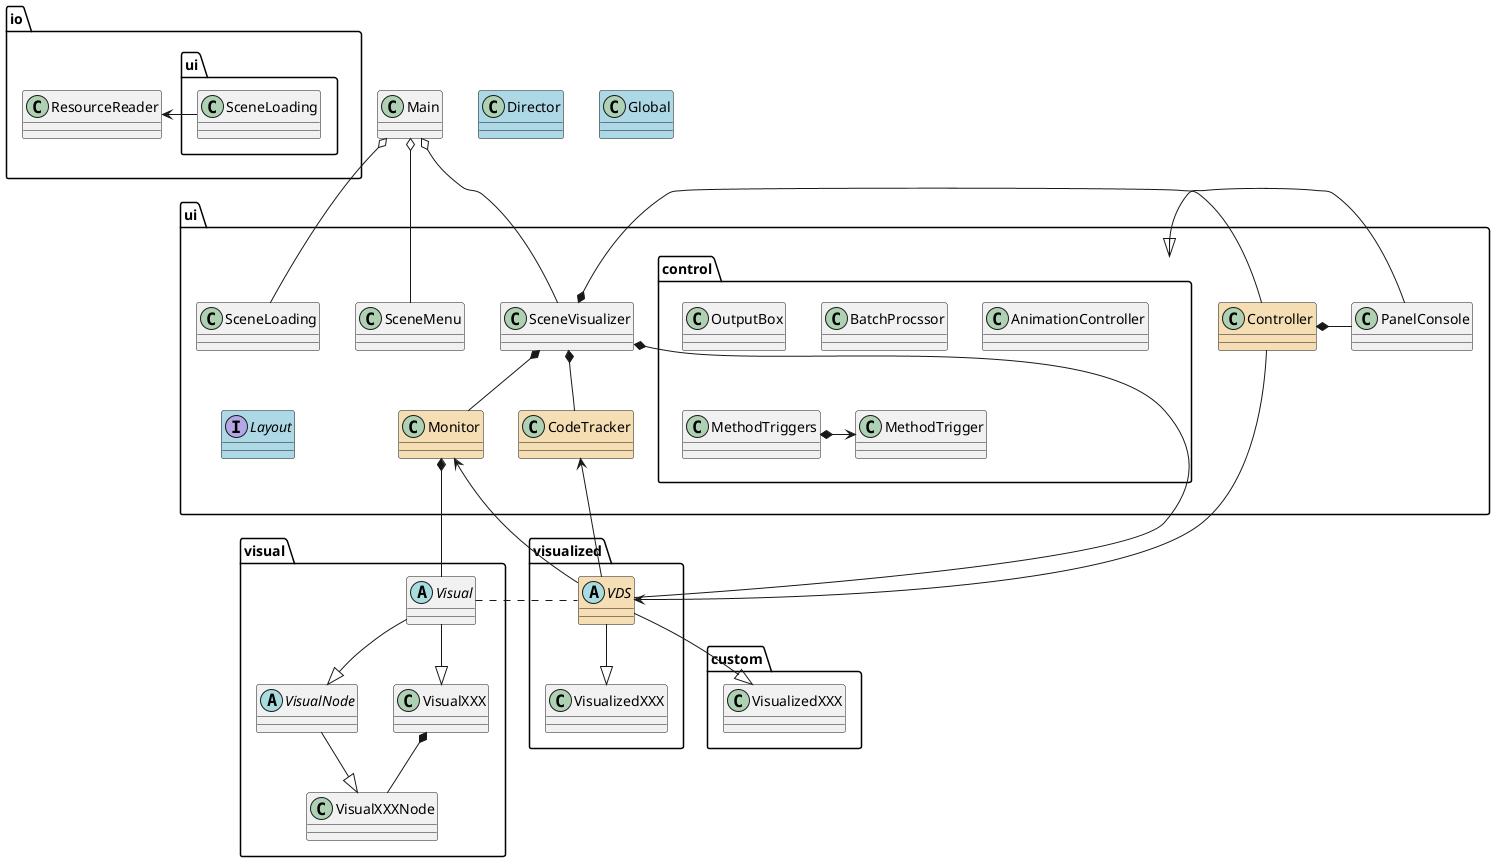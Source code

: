 @startuml demo

set namespaceSeparator ::

namespace io {
    class ResourceReader
    ui::SceneLoading -left-> ResourceReader
}

namespace ui {

    class SceneLoading
    class SceneMenu
    class SceneVisualizer

    class CodeTracker #wheat
    class Monitor #wheat
    class Controller #wheat

    interface Layout #LightBlue

    SceneLoading -right[hidden]-> SceneMenu
    SceneMenu -right[hidden]-> SceneVisualizer

    SceneVisualizer *-- CodeTracker
    SceneVisualizer *-- Monitor
    SceneVisualizer *-right- Controller

    Monitor -right[hidden]-> CodeTracker
    SceneLoading -down[hidden]-> Layout

    Controller *-right- PanelConsole

}

allowmixing
package ui::control {
    class AnimationController
    class BatchProcssor
    class MethodTrigger
    class MethodTriggers
    class OutputBox
    MethodTriggers *-> MethodTrigger
    OutputBox -down[hidden]-> MethodTriggers
}
ui::PanelConsole -right-|> ui::control

namespace visualized {
    abstract class VDS #wheat
    VDS --|> VisualizedXXX
}

namespace visual {

    abstract class Visual
    abstract class VisualNode

    Visual --|> VisualNode
    Visual --|> VisualXXX

    VisualNode --|> VisualXXXNode

    VisualXXX *-- VisualXXXNode

}

namespace custom {
    class VisualizedXXX
}

class Main

class Director #LightBlue
class Global #LightBlue

Main o-- ui::SceneLoading
Main o-- ui::SceneMenu
Main o-- ui::SceneVisualizer

ui::SceneVisualizer *-- visualized::VDS
ui::Controller -down-> visualized::VDS
visualized::VDS -up-> ui::Monitor
visualized::VDS -up-> ui::CodeTracker

ui::Monitor *-- visual::Visual

visualized::VDS .left. visual::Visual

visualized::VDS --|> custom::VisualizedXXX

@enduml